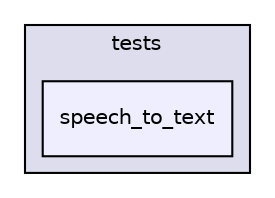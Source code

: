 digraph "/home/travis/rapp_temp/rapp-platform/rapp_speech_detection_google/tests/speech_to_text" {
  compound=true
  node [ fontsize="10", fontname="Helvetica"];
  edge [ labelfontsize="10", labelfontname="Helvetica"];
  subgraph clusterdir_37432e342a7846ef5399d9bd75bd5ace {
    graph [ bgcolor="#ddddee", pencolor="black", label="tests" fontname="Helvetica", fontsize="10", URL="dir_37432e342a7846ef5399d9bd75bd5ace.html"]
  dir_5a24065015946a85ddf894d158c7192a [shape=box, label="speech_to_text", style="filled", fillcolor="#eeeeff", pencolor="black", URL="dir_5a24065015946a85ddf894d158c7192a.html"];
  }
}
